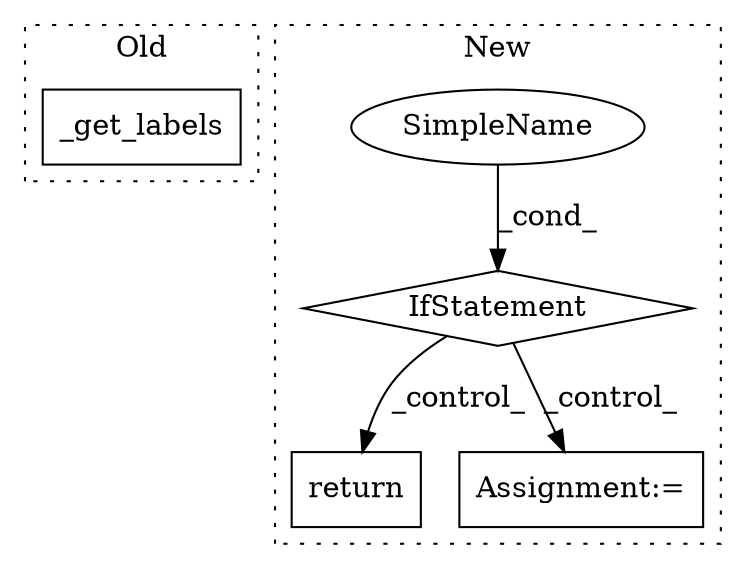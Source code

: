 digraph G {
subgraph cluster0 {
1 [label="_get_labels" a="32" s="7557,7579" l="12,1" shape="box"];
label = "Old";
style="dotted";
}
subgraph cluster1 {
2 [label="IfStatement" a="25" s="8671,8711" l="4,2" shape="diamond"];
3 [label="SimpleName" a="42" s="" l="" shape="ellipse"];
4 [label="return" a="41" s="8813" l="7" shape="box"];
5 [label="Assignment:=" a="7" s="8730" l="1" shape="box"];
label = "New";
style="dotted";
}
2 -> 4 [label="_control_"];
2 -> 5 [label="_control_"];
3 -> 2 [label="_cond_"];
}